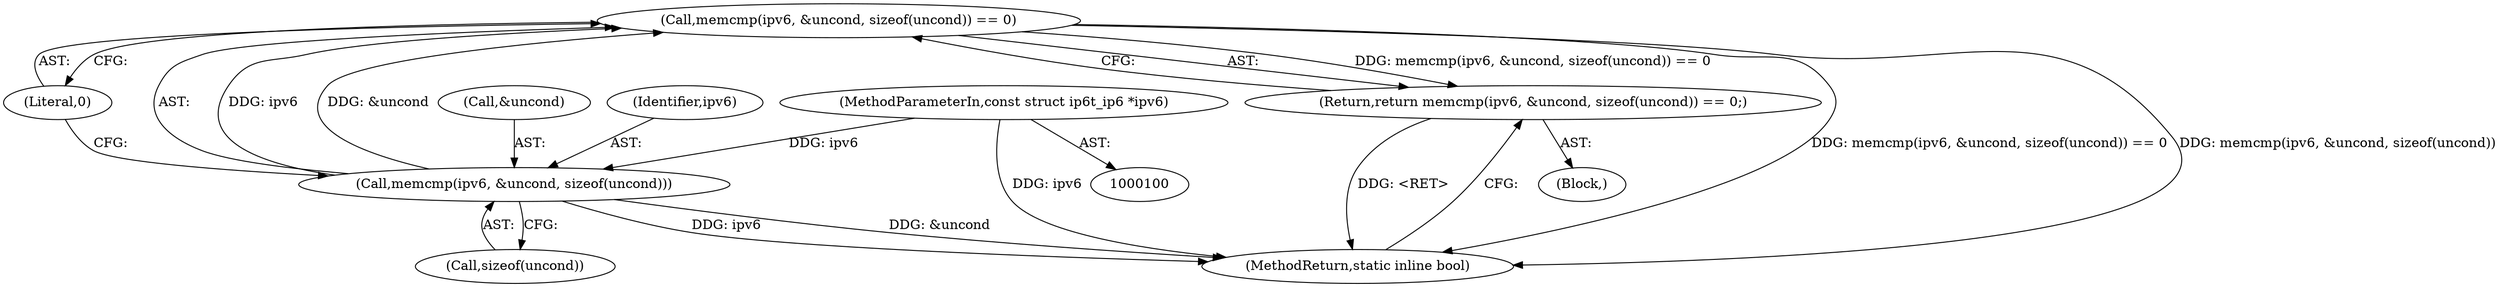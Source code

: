 digraph "1_linux_54d83fc74aa9ec72794373cb47432c5f7fb1a309_12@API" {
"1000105" [label="(Call,memcmp(ipv6, &uncond, sizeof(uncond)) == 0)"];
"1000106" [label="(Call,memcmp(ipv6, &uncond, sizeof(uncond)))"];
"1000101" [label="(MethodParameterIn,const struct ip6t_ip6 *ipv6)"];
"1000104" [label="(Return,return memcmp(ipv6, &uncond, sizeof(uncond)) == 0;)"];
"1000106" [label="(Call,memcmp(ipv6, &uncond, sizeof(uncond)))"];
"1000105" [label="(Call,memcmp(ipv6, &uncond, sizeof(uncond)) == 0)"];
"1000101" [label="(MethodParameterIn,const struct ip6t_ip6 *ipv6)"];
"1000113" [label="(MethodReturn,static inline bool)"];
"1000104" [label="(Return,return memcmp(ipv6, &uncond, sizeof(uncond)) == 0;)"];
"1000102" [label="(Block,)"];
"1000108" [label="(Call,&uncond)"];
"1000107" [label="(Identifier,ipv6)"];
"1000112" [label="(Literal,0)"];
"1000110" [label="(Call,sizeof(uncond))"];
"1000105" -> "1000104"  [label="AST: "];
"1000105" -> "1000112"  [label="CFG: "];
"1000106" -> "1000105"  [label="AST: "];
"1000112" -> "1000105"  [label="AST: "];
"1000104" -> "1000105"  [label="CFG: "];
"1000105" -> "1000113"  [label="DDG: memcmp(ipv6, &uncond, sizeof(uncond)) == 0"];
"1000105" -> "1000113"  [label="DDG: memcmp(ipv6, &uncond, sizeof(uncond))"];
"1000105" -> "1000104"  [label="DDG: memcmp(ipv6, &uncond, sizeof(uncond)) == 0"];
"1000106" -> "1000105"  [label="DDG: ipv6"];
"1000106" -> "1000105"  [label="DDG: &uncond"];
"1000106" -> "1000110"  [label="CFG: "];
"1000107" -> "1000106"  [label="AST: "];
"1000108" -> "1000106"  [label="AST: "];
"1000110" -> "1000106"  [label="AST: "];
"1000112" -> "1000106"  [label="CFG: "];
"1000106" -> "1000113"  [label="DDG: &uncond"];
"1000106" -> "1000113"  [label="DDG: ipv6"];
"1000101" -> "1000106"  [label="DDG: ipv6"];
"1000101" -> "1000100"  [label="AST: "];
"1000101" -> "1000113"  [label="DDG: ipv6"];
"1000104" -> "1000102"  [label="AST: "];
"1000113" -> "1000104"  [label="CFG: "];
"1000104" -> "1000113"  [label="DDG: <RET>"];
}
